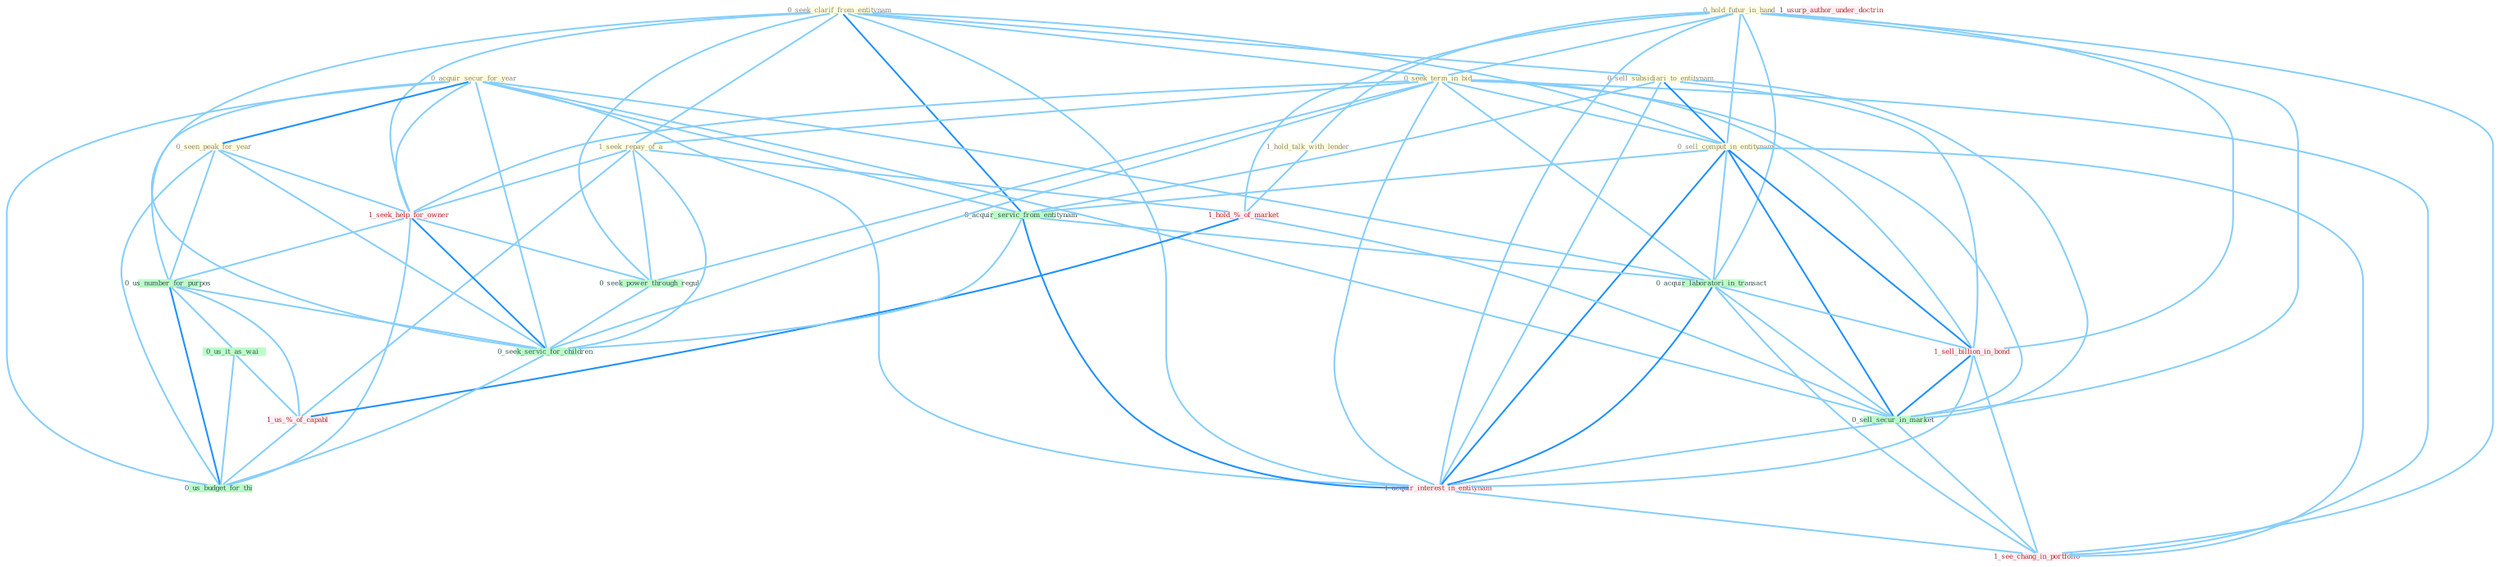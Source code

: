 Graph G{ 
    node
    [shape=polygon,style=filled,width=.5,height=.06,color="#BDFCC9",fixedsize=true,fontsize=4,
    fontcolor="#2f4f4f"];
    {node
    [color="#ffffe0", fontcolor="#8b7d6b"] "0_seek_clarif_from_entitynam " "0_hold_futur_in_hand " "0_acquir_secur_for_year " "0_seek_term_in_bid " "1_hold_talk_with_lender " "0_sell_subsidiari_to_entitynam " "0_sell_comput_in_entitynam " "1_seek_repay_of_a " "0_seen_peak_for_year "}
{node [color="#fff0f5", fontcolor="#b22222"] "1_seek_help_for_owner " "1_hold_%_of_market " "1_sell_billion_in_bond " "1_usurp_author_under_doctrin " "1_us_%_of_capabl " "1_acquir_interest_in_entitynam " "1_see_chang_in_portfolio "}
edge [color="#B0E2FF"];

	"0_seek_clarif_from_entitynam " -- "0_seek_term_in_bid " [w="1", color="#87cefa" ];
	"0_seek_clarif_from_entitynam " -- "0_sell_subsidiari_to_entitynam " [w="1", color="#87cefa" ];
	"0_seek_clarif_from_entitynam " -- "0_sell_comput_in_entitynam " [w="1", color="#87cefa" ];
	"0_seek_clarif_from_entitynam " -- "1_seek_repay_of_a " [w="1", color="#87cefa" ];
	"0_seek_clarif_from_entitynam " -- "1_seek_help_for_owner " [w="1", color="#87cefa" ];
	"0_seek_clarif_from_entitynam " -- "0_acquir_servic_from_entitynam " [w="2", color="#1e90ff" , len=0.8];
	"0_seek_clarif_from_entitynam " -- "0_seek_power_through_regul " [w="1", color="#87cefa" ];
	"0_seek_clarif_from_entitynam " -- "1_acquir_interest_in_entitynam " [w="1", color="#87cefa" ];
	"0_seek_clarif_from_entitynam " -- "0_seek_servic_for_children " [w="1", color="#87cefa" ];
	"0_hold_futur_in_hand " -- "0_seek_term_in_bid " [w="1", color="#87cefa" ];
	"0_hold_futur_in_hand " -- "1_hold_talk_with_lender " [w="1", color="#87cefa" ];
	"0_hold_futur_in_hand " -- "0_sell_comput_in_entitynam " [w="1", color="#87cefa" ];
	"0_hold_futur_in_hand " -- "1_hold_%_of_market " [w="1", color="#87cefa" ];
	"0_hold_futur_in_hand " -- "0_acquir_laboratori_in_transact " [w="1", color="#87cefa" ];
	"0_hold_futur_in_hand " -- "1_sell_billion_in_bond " [w="1", color="#87cefa" ];
	"0_hold_futur_in_hand " -- "0_sell_secur_in_market " [w="1", color="#87cefa" ];
	"0_hold_futur_in_hand " -- "1_acquir_interest_in_entitynam " [w="1", color="#87cefa" ];
	"0_hold_futur_in_hand " -- "1_see_chang_in_portfolio " [w="1", color="#87cefa" ];
	"0_acquir_secur_for_year " -- "0_seen_peak_for_year " [w="2", color="#1e90ff" , len=0.8];
	"0_acquir_secur_for_year " -- "1_seek_help_for_owner " [w="1", color="#87cefa" ];
	"0_acquir_secur_for_year " -- "0_acquir_servic_from_entitynam " [w="1", color="#87cefa" ];
	"0_acquir_secur_for_year " -- "0_us_number_for_purpos " [w="1", color="#87cefa" ];
	"0_acquir_secur_for_year " -- "0_acquir_laboratori_in_transact " [w="1", color="#87cefa" ];
	"0_acquir_secur_for_year " -- "0_sell_secur_in_market " [w="1", color="#87cefa" ];
	"0_acquir_secur_for_year " -- "1_acquir_interest_in_entitynam " [w="1", color="#87cefa" ];
	"0_acquir_secur_for_year " -- "0_seek_servic_for_children " [w="1", color="#87cefa" ];
	"0_acquir_secur_for_year " -- "0_us_budget_for_thi " [w="1", color="#87cefa" ];
	"0_seek_term_in_bid " -- "0_sell_comput_in_entitynam " [w="1", color="#87cefa" ];
	"0_seek_term_in_bid " -- "1_seek_repay_of_a " [w="1", color="#87cefa" ];
	"0_seek_term_in_bid " -- "1_seek_help_for_owner " [w="1", color="#87cefa" ];
	"0_seek_term_in_bid " -- "0_seek_power_through_regul " [w="1", color="#87cefa" ];
	"0_seek_term_in_bid " -- "0_acquir_laboratori_in_transact " [w="1", color="#87cefa" ];
	"0_seek_term_in_bid " -- "1_sell_billion_in_bond " [w="1", color="#87cefa" ];
	"0_seek_term_in_bid " -- "0_sell_secur_in_market " [w="1", color="#87cefa" ];
	"0_seek_term_in_bid " -- "1_acquir_interest_in_entitynam " [w="1", color="#87cefa" ];
	"0_seek_term_in_bid " -- "0_seek_servic_for_children " [w="1", color="#87cefa" ];
	"0_seek_term_in_bid " -- "1_see_chang_in_portfolio " [w="1", color="#87cefa" ];
	"1_hold_talk_with_lender " -- "1_hold_%_of_market " [w="1", color="#87cefa" ];
	"0_sell_subsidiari_to_entitynam " -- "0_sell_comput_in_entitynam " [w="2", color="#1e90ff" , len=0.8];
	"0_sell_subsidiari_to_entitynam " -- "0_acquir_servic_from_entitynam " [w="1", color="#87cefa" ];
	"0_sell_subsidiari_to_entitynam " -- "1_sell_billion_in_bond " [w="1", color="#87cefa" ];
	"0_sell_subsidiari_to_entitynam " -- "0_sell_secur_in_market " [w="1", color="#87cefa" ];
	"0_sell_subsidiari_to_entitynam " -- "1_acquir_interest_in_entitynam " [w="1", color="#87cefa" ];
	"0_sell_comput_in_entitynam " -- "0_acquir_servic_from_entitynam " [w="1", color="#87cefa" ];
	"0_sell_comput_in_entitynam " -- "0_acquir_laboratori_in_transact " [w="1", color="#87cefa" ];
	"0_sell_comput_in_entitynam " -- "1_sell_billion_in_bond " [w="2", color="#1e90ff" , len=0.8];
	"0_sell_comput_in_entitynam " -- "0_sell_secur_in_market " [w="2", color="#1e90ff" , len=0.8];
	"0_sell_comput_in_entitynam " -- "1_acquir_interest_in_entitynam " [w="2", color="#1e90ff" , len=0.8];
	"0_sell_comput_in_entitynam " -- "1_see_chang_in_portfolio " [w="1", color="#87cefa" ];
	"1_seek_repay_of_a " -- "1_seek_help_for_owner " [w="1", color="#87cefa" ];
	"1_seek_repay_of_a " -- "1_hold_%_of_market " [w="1", color="#87cefa" ];
	"1_seek_repay_of_a " -- "0_seek_power_through_regul " [w="1", color="#87cefa" ];
	"1_seek_repay_of_a " -- "1_us_%_of_capabl " [w="1", color="#87cefa" ];
	"1_seek_repay_of_a " -- "0_seek_servic_for_children " [w="1", color="#87cefa" ];
	"0_seen_peak_for_year " -- "1_seek_help_for_owner " [w="1", color="#87cefa" ];
	"0_seen_peak_for_year " -- "0_us_number_for_purpos " [w="1", color="#87cefa" ];
	"0_seen_peak_for_year " -- "0_seek_servic_for_children " [w="1", color="#87cefa" ];
	"0_seen_peak_for_year " -- "0_us_budget_for_thi " [w="1", color="#87cefa" ];
	"1_seek_help_for_owner " -- "0_seek_power_through_regul " [w="1", color="#87cefa" ];
	"1_seek_help_for_owner " -- "0_us_number_for_purpos " [w="1", color="#87cefa" ];
	"1_seek_help_for_owner " -- "0_seek_servic_for_children " [w="2", color="#1e90ff" , len=0.8];
	"1_seek_help_for_owner " -- "0_us_budget_for_thi " [w="1", color="#87cefa" ];
	"0_acquir_servic_from_entitynam " -- "0_acquir_laboratori_in_transact " [w="1", color="#87cefa" ];
	"0_acquir_servic_from_entitynam " -- "1_acquir_interest_in_entitynam " [w="2", color="#1e90ff" , len=0.8];
	"0_acquir_servic_from_entitynam " -- "0_seek_servic_for_children " [w="1", color="#87cefa" ];
	"1_hold_%_of_market " -- "1_us_%_of_capabl " [w="2", color="#1e90ff" , len=0.8];
	"1_hold_%_of_market " -- "0_sell_secur_in_market " [w="1", color="#87cefa" ];
	"0_seek_power_through_regul " -- "0_seek_servic_for_children " [w="1", color="#87cefa" ];
	"0_us_number_for_purpos " -- "0_us_it_as_wai " [w="1", color="#87cefa" ];
	"0_us_number_for_purpos " -- "1_us_%_of_capabl " [w="1", color="#87cefa" ];
	"0_us_number_for_purpos " -- "0_seek_servic_for_children " [w="1", color="#87cefa" ];
	"0_us_number_for_purpos " -- "0_us_budget_for_thi " [w="2", color="#1e90ff" , len=0.8];
	"0_acquir_laboratori_in_transact " -- "1_sell_billion_in_bond " [w="1", color="#87cefa" ];
	"0_acquir_laboratori_in_transact " -- "0_sell_secur_in_market " [w="1", color="#87cefa" ];
	"0_acquir_laboratori_in_transact " -- "1_acquir_interest_in_entitynam " [w="2", color="#1e90ff" , len=0.8];
	"0_acquir_laboratori_in_transact " -- "1_see_chang_in_portfolio " [w="1", color="#87cefa" ];
	"1_sell_billion_in_bond " -- "0_sell_secur_in_market " [w="2", color="#1e90ff" , len=0.8];
	"1_sell_billion_in_bond " -- "1_acquir_interest_in_entitynam " [w="1", color="#87cefa" ];
	"1_sell_billion_in_bond " -- "1_see_chang_in_portfolio " [w="1", color="#87cefa" ];
	"0_us_it_as_wai " -- "1_us_%_of_capabl " [w="1", color="#87cefa" ];
	"0_us_it_as_wai " -- "0_us_budget_for_thi " [w="1", color="#87cefa" ];
	"1_us_%_of_capabl " -- "0_us_budget_for_thi " [w="1", color="#87cefa" ];
	"0_sell_secur_in_market " -- "1_acquir_interest_in_entitynam " [w="1", color="#87cefa" ];
	"0_sell_secur_in_market " -- "1_see_chang_in_portfolio " [w="1", color="#87cefa" ];
	"1_acquir_interest_in_entitynam " -- "1_see_chang_in_portfolio " [w="1", color="#87cefa" ];
	"0_seek_servic_for_children " -- "0_us_budget_for_thi " [w="1", color="#87cefa" ];
}